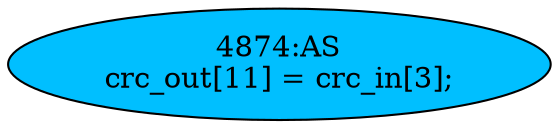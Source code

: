strict digraph "" {
	node [label="\N"];
	"4874:AS"	 [ast="<pyverilog.vparser.ast.Assign object at 0x7f13b5568910>",
		def_var="['crc_out']",
		fillcolor=deepskyblue,
		label="4874:AS
crc_out[11] = crc_in[3];",
		statements="[]",
		style=filled,
		typ=Assign,
		use_var="['crc_in']"];
}
